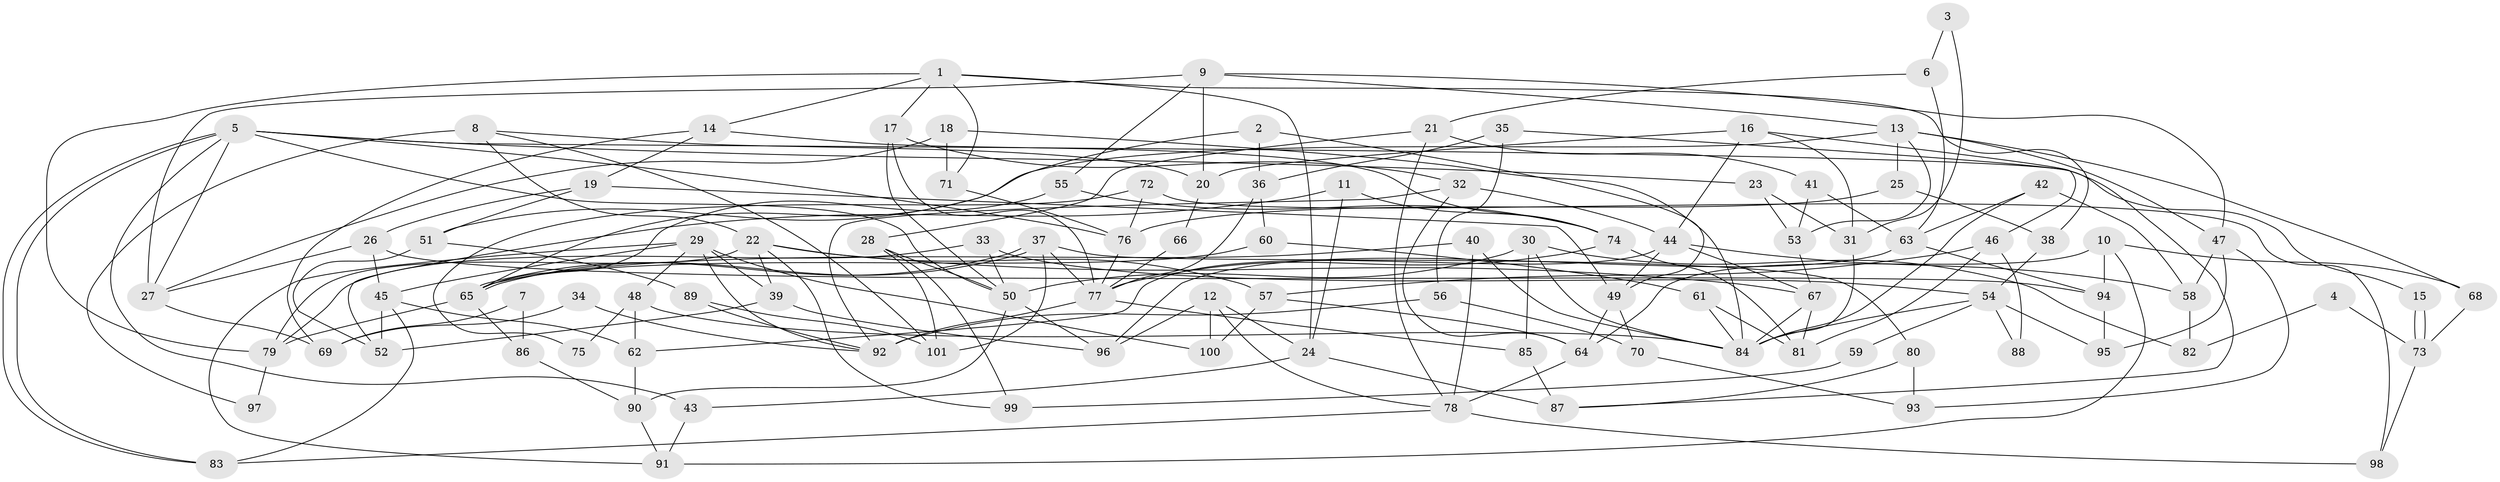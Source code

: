// Generated by graph-tools (version 1.1) at 2025/26/03/09/25 03:26:17]
// undirected, 101 vertices, 202 edges
graph export_dot {
graph [start="1"]
  node [color=gray90,style=filled];
  1;
  2;
  3;
  4;
  5;
  6;
  7;
  8;
  9;
  10;
  11;
  12;
  13;
  14;
  15;
  16;
  17;
  18;
  19;
  20;
  21;
  22;
  23;
  24;
  25;
  26;
  27;
  28;
  29;
  30;
  31;
  32;
  33;
  34;
  35;
  36;
  37;
  38;
  39;
  40;
  41;
  42;
  43;
  44;
  45;
  46;
  47;
  48;
  49;
  50;
  51;
  52;
  53;
  54;
  55;
  56;
  57;
  58;
  59;
  60;
  61;
  62;
  63;
  64;
  65;
  66;
  67;
  68;
  69;
  70;
  71;
  72;
  73;
  74;
  75;
  76;
  77;
  78;
  79;
  80;
  81;
  82;
  83;
  84;
  85;
  86;
  87;
  88;
  89;
  90;
  91;
  92;
  93;
  94;
  95;
  96;
  97;
  98;
  99;
  100;
  101;
  1 -- 79;
  1 -- 24;
  1 -- 14;
  1 -- 17;
  1 -- 38;
  1 -- 71;
  2 -- 65;
  2 -- 49;
  2 -- 36;
  3 -- 31;
  3 -- 6;
  4 -- 82;
  4 -- 73;
  5 -- 76;
  5 -- 83;
  5 -- 83;
  5 -- 15;
  5 -- 23;
  5 -- 27;
  5 -- 43;
  5 -- 50;
  6 -- 21;
  6 -- 63;
  7 -- 86;
  7 -- 69;
  8 -- 22;
  8 -- 20;
  8 -- 97;
  8 -- 101;
  9 -- 13;
  9 -- 47;
  9 -- 20;
  9 -- 27;
  9 -- 55;
  10 -- 91;
  10 -- 64;
  10 -- 68;
  10 -- 94;
  11 -- 52;
  11 -- 74;
  11 -- 24;
  12 -- 96;
  12 -- 78;
  12 -- 24;
  12 -- 100;
  13 -- 47;
  13 -- 51;
  13 -- 25;
  13 -- 53;
  13 -- 68;
  14 -- 74;
  14 -- 19;
  14 -- 69;
  15 -- 73;
  15 -- 73;
  16 -- 31;
  16 -- 44;
  16 -- 20;
  16 -- 46;
  17 -- 50;
  17 -- 32;
  17 -- 77;
  18 -- 84;
  18 -- 27;
  18 -- 71;
  19 -- 26;
  19 -- 49;
  19 -- 51;
  20 -- 66;
  21 -- 78;
  21 -- 28;
  21 -- 41;
  22 -- 67;
  22 -- 57;
  22 -- 39;
  22 -- 79;
  22 -- 99;
  23 -- 53;
  23 -- 31;
  24 -- 43;
  24 -- 87;
  25 -- 76;
  25 -- 38;
  26 -- 27;
  26 -- 94;
  26 -- 45;
  27 -- 69;
  28 -- 50;
  28 -- 101;
  28 -- 99;
  29 -- 100;
  29 -- 91;
  29 -- 39;
  29 -- 45;
  29 -- 48;
  29 -- 92;
  30 -- 84;
  30 -- 50;
  30 -- 82;
  30 -- 85;
  31 -- 84;
  32 -- 92;
  32 -- 44;
  32 -- 64;
  33 -- 79;
  33 -- 50;
  33 -- 54;
  34 -- 92;
  34 -- 69;
  35 -- 87;
  35 -- 36;
  35 -- 56;
  36 -- 77;
  36 -- 60;
  37 -- 77;
  37 -- 65;
  37 -- 65;
  37 -- 80;
  37 -- 101;
  38 -- 54;
  39 -- 52;
  39 -- 96;
  40 -- 65;
  40 -- 84;
  40 -- 78;
  41 -- 53;
  41 -- 63;
  42 -- 58;
  42 -- 84;
  42 -- 63;
  43 -- 91;
  44 -- 49;
  44 -- 58;
  44 -- 62;
  44 -- 67;
  45 -- 52;
  45 -- 62;
  45 -- 83;
  46 -- 81;
  46 -- 57;
  46 -- 88;
  47 -- 93;
  47 -- 95;
  47 -- 58;
  48 -- 62;
  48 -- 75;
  48 -- 84;
  49 -- 64;
  49 -- 70;
  50 -- 96;
  50 -- 90;
  51 -- 52;
  51 -- 89;
  53 -- 67;
  54 -- 59;
  54 -- 84;
  54 -- 88;
  54 -- 95;
  55 -- 65;
  55 -- 74;
  56 -- 92;
  56 -- 70;
  57 -- 64;
  57 -- 100;
  58 -- 82;
  59 -- 99;
  60 -- 61;
  60 -- 65;
  61 -- 81;
  61 -- 84;
  62 -- 90;
  63 -- 94;
  63 -- 96;
  64 -- 78;
  65 -- 79;
  65 -- 86;
  66 -- 77;
  67 -- 84;
  67 -- 81;
  68 -- 73;
  70 -- 93;
  71 -- 76;
  72 -- 98;
  72 -- 76;
  72 -- 75;
  73 -- 98;
  74 -- 77;
  74 -- 81;
  76 -- 77;
  77 -- 92;
  77 -- 85;
  78 -- 83;
  78 -- 98;
  79 -- 97;
  80 -- 87;
  80 -- 93;
  85 -- 87;
  86 -- 90;
  89 -- 101;
  89 -- 92;
  90 -- 91;
  94 -- 95;
}
